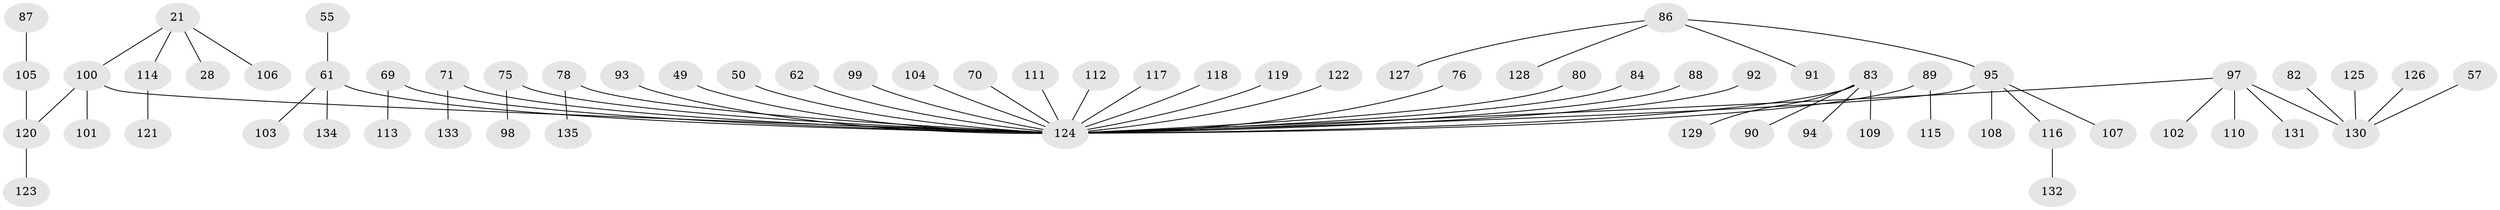 // original degree distribution, {3: 0.17777777777777778, 6: 0.014814814814814815, 4: 0.07407407407407407, 2: 0.24444444444444444, 5: 0.022222222222222223, 1: 0.4666666666666667}
// Generated by graph-tools (version 1.1) at 2025/52/03/09/25 04:52:47]
// undirected, 67 vertices, 66 edges
graph export_dot {
graph [start="1"]
  node [color=gray90,style=filled];
  21;
  28;
  49;
  50;
  55;
  57;
  61 [super="+59"];
  62;
  69;
  70;
  71;
  75;
  76;
  78;
  80;
  82;
  83 [super="+54"];
  84;
  86;
  87;
  88;
  89 [super="+66"];
  90;
  91;
  92;
  93;
  94;
  95 [super="+85"];
  97 [super="+96"];
  98;
  99;
  100 [super="+26+38+52"];
  101;
  102;
  103;
  104;
  105 [super="+79"];
  106;
  107;
  108;
  109;
  110;
  111;
  112;
  113;
  114;
  115;
  116;
  117;
  118;
  119;
  120 [super="+30"];
  121;
  122;
  123;
  124 [super="+10+22+35+44+77+33+46+7+60+20+23+29+56+25+65+74+81+72+34+63"];
  125;
  126;
  127;
  128;
  129;
  130 [super="+19+53+41"];
  131;
  132;
  133;
  134;
  135;
  21 -- 28;
  21 -- 106;
  21 -- 114;
  21 -- 100;
  49 -- 124;
  50 -- 124;
  55 -- 61;
  57 -- 130;
  61 -- 103;
  61 -- 134;
  61 -- 124;
  62 -- 124;
  69 -- 113;
  69 -- 124;
  70 -- 124;
  71 -- 133;
  71 -- 124;
  75 -- 98;
  75 -- 124;
  76 -- 124;
  78 -- 135;
  78 -- 124;
  80 -- 124;
  82 -- 130;
  83 -- 90;
  83 -- 129;
  83 -- 124;
  83 -- 109;
  83 -- 94;
  84 -- 124;
  86 -- 91;
  86 -- 127;
  86 -- 128;
  86 -- 95;
  87 -- 105;
  88 -- 124;
  89 -- 115;
  89 -- 124;
  92 -- 124;
  93 -- 124;
  95 -- 116;
  95 -- 124;
  95 -- 107;
  95 -- 108;
  97 -- 102;
  97 -- 130;
  97 -- 131;
  97 -- 124;
  97 -- 110;
  99 -- 124;
  100 -- 101;
  100 -- 120;
  100 -- 124;
  104 -- 124;
  105 -- 120;
  111 -- 124;
  112 -- 124;
  114 -- 121;
  116 -- 132;
  117 -- 124;
  118 -- 124;
  119 -- 124;
  120 -- 123;
  122 -- 124;
  125 -- 130;
  126 -- 130;
}
